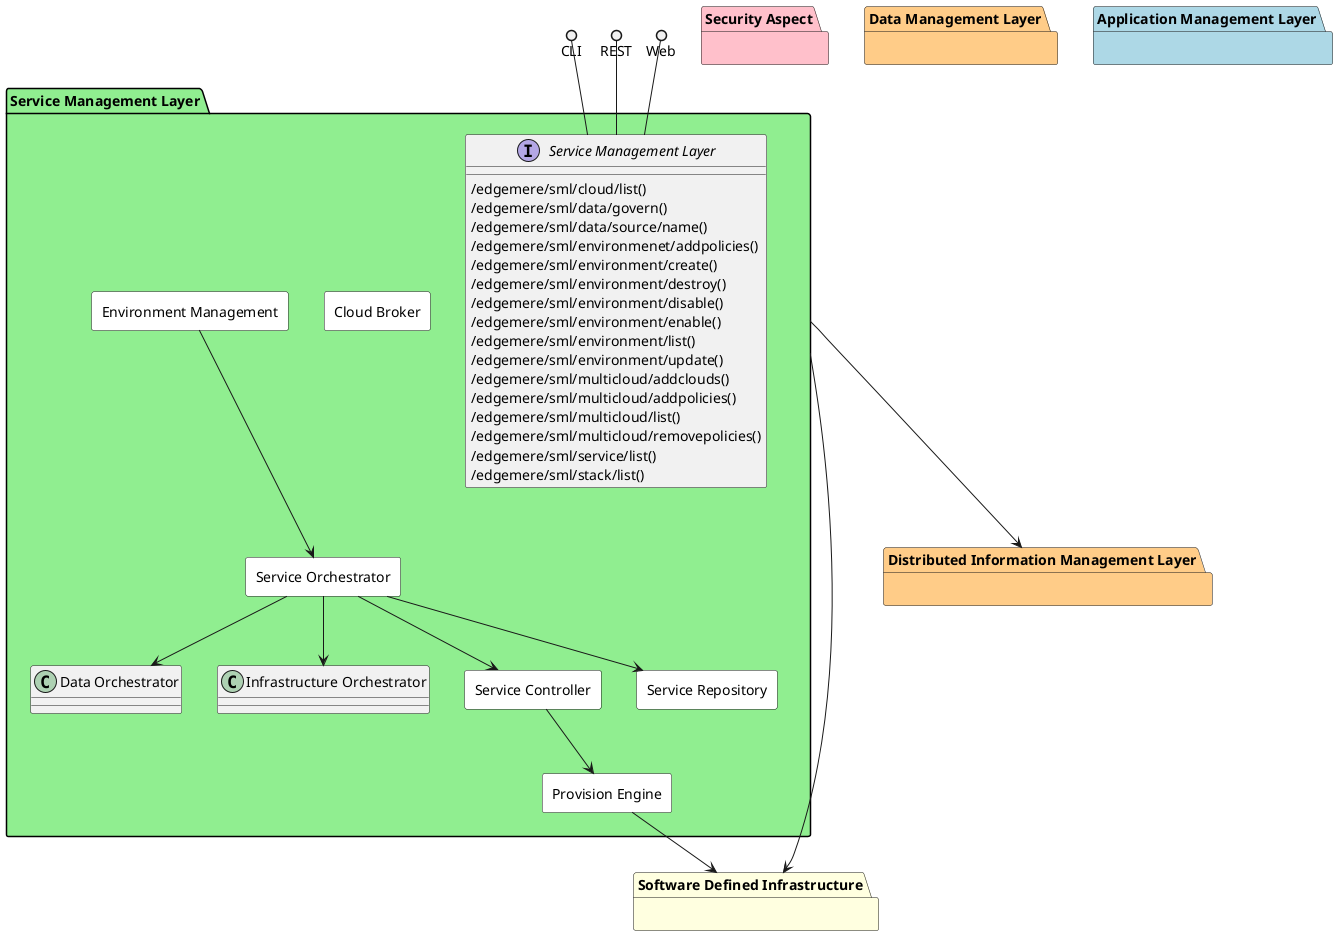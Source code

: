 @startuml


package "Software Defined Infrastructure" #lightyellow {

}

package "Distributed Information Management Layer" #ffcc88 {

}

package "Security Aspect" #pink {

}

package "Service Management Layer" #lightgreen {

}

package "Data Management Layer" #ffcc88 {

}

package "Application Management Layer" #lightblue {

}


package "Service Management Layer" #lightgreen {

    interface "Service Management Layer" as i {
            /edgemere/sml/cloud/list()
            /edgemere/sml/data/govern()
            /edgemere/sml/data/source/name()
            /edgemere/sml/environmenet/addpolicies()
            /edgemere/sml/environment/create()
            /edgemere/sml/environment/destroy()
            /edgemere/sml/environment/disable()
            /edgemere/sml/environment/enable()
            /edgemere/sml/environment/list()
            /edgemere/sml/environment/update()
            /edgemere/sml/multicloud/addclouds()
            /edgemere/sml/multicloud/addpolicies()
            /edgemere/sml/multicloud/list()
            /edgemere/sml/multicloud/removepolicies()
            /edgemere/sml/service/list()
            /edgemere/sml/stack/list()
    
    }
}

CLI ()-- i
REST ()-- i
Web ()-- i

package "Service Management Layer" #lightgreen {


rectangle "Cloud Broker" #white {
}

rectangle "Environment Management" #white {
}

rectangle "Provision Engine" #white {
}

rectangle "Service Controller" #white {
}

rectangle "Service Orchestrator" #white {
}

rectangle "Service Repository" #white {
}

    "Environment Management" --> "Service Orchestrator"
    
    "Provision Engine" --> "Software Defined Infrastructure"
    
    "Service Controller" --> "Provision Engine"
    
    "Service Orchestrator" --> "Service Controller"
    
    "Service Orchestrator" --> "Service Repository"
    
    "Service Orchestrator" --> "Data Orchestrator"
    
    "Service Orchestrator" --> "Infrastructure Orchestrator"
    
}


    "Service Management Layer" --> "Software Defined Infrastructure"

    "Service Management Layer" --> "Distributed Information Management Layer"


@enduml
